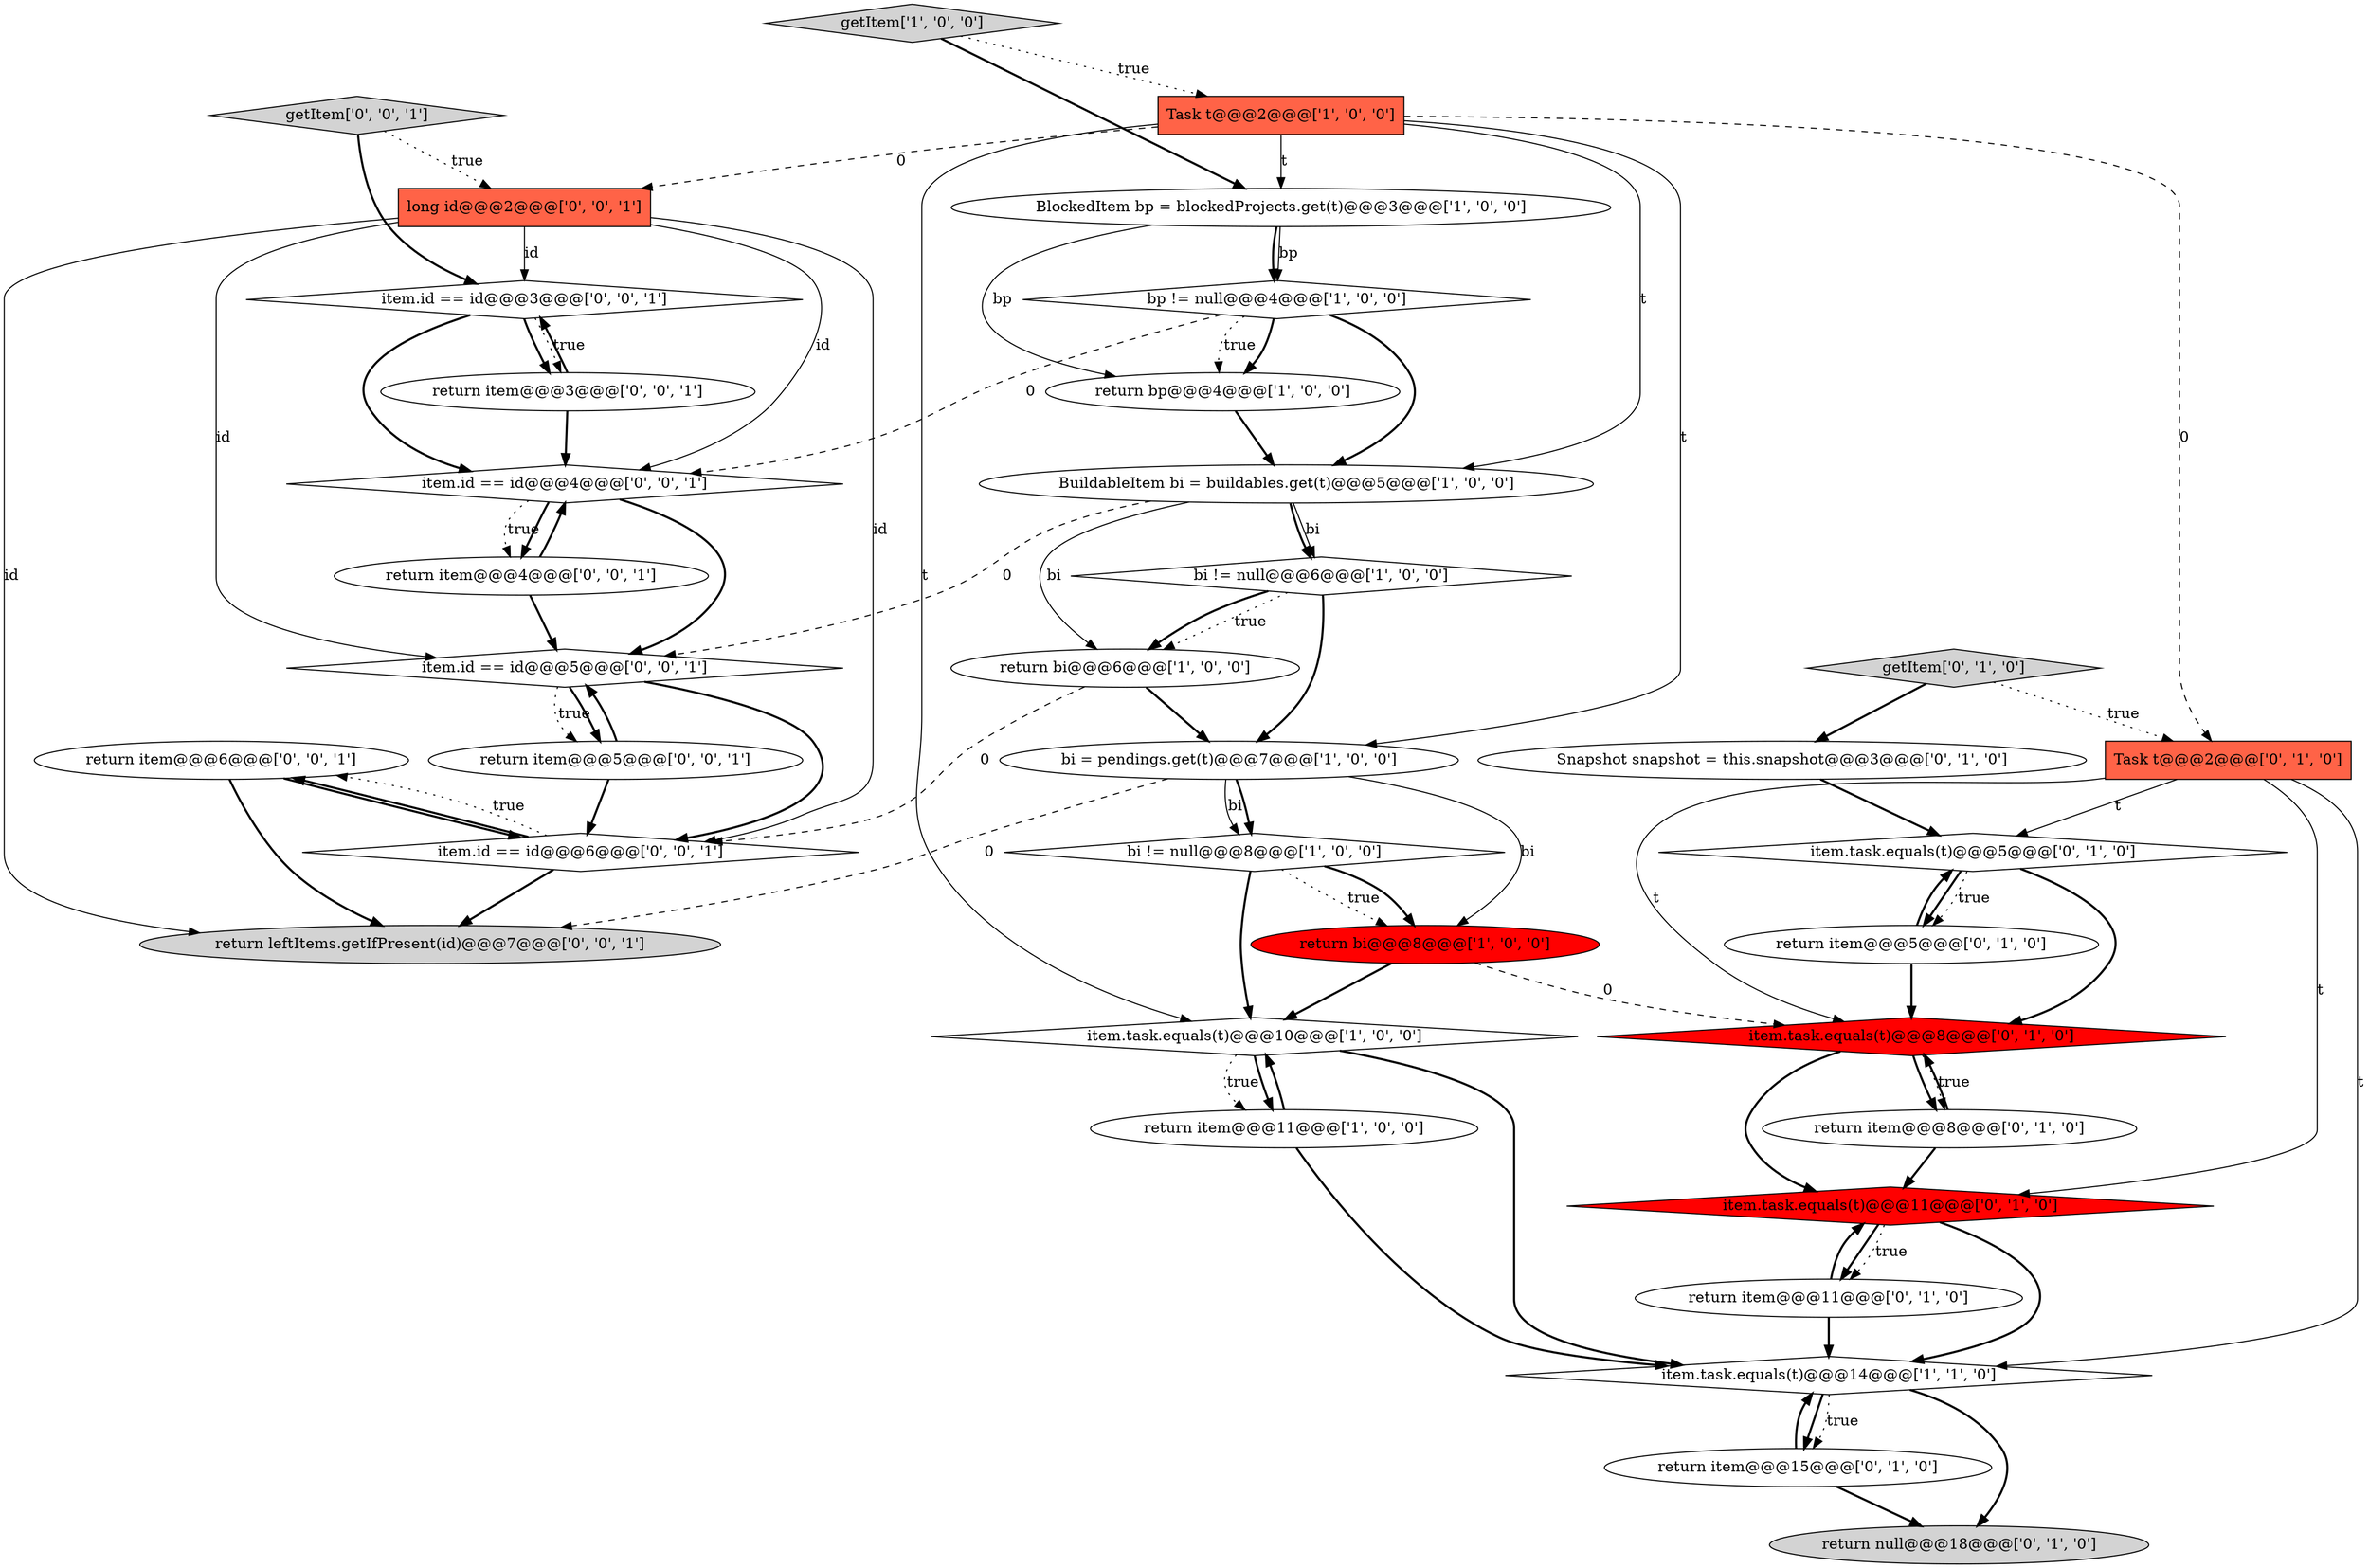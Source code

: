 digraph {
28 [style = filled, label = "return item@@@6@@@['0', '0', '1']", fillcolor = white, shape = ellipse image = "AAA0AAABBB3BBB"];
34 [style = filled, label = "item.id == id@@@5@@@['0', '0', '1']", fillcolor = white, shape = diamond image = "AAA0AAABBB3BBB"];
21 [style = filled, label = "item.task.equals(t)@@@11@@@['0', '1', '0']", fillcolor = red, shape = diamond image = "AAA1AAABBB2BBB"];
29 [style = filled, label = "return item@@@3@@@['0', '0', '1']", fillcolor = white, shape = ellipse image = "AAA0AAABBB3BBB"];
7 [style = filled, label = "return bi@@@8@@@['1', '0', '0']", fillcolor = red, shape = ellipse image = "AAA1AAABBB1BBB"];
8 [style = filled, label = "bp != null@@@4@@@['1', '0', '0']", fillcolor = white, shape = diamond image = "AAA0AAABBB1BBB"];
11 [style = filled, label = "BlockedItem bp = blockedProjects.get(t)@@@3@@@['1', '0', '0']", fillcolor = white, shape = ellipse image = "AAA0AAABBB1BBB"];
32 [style = filled, label = "item.id == id@@@3@@@['0', '0', '1']", fillcolor = white, shape = diamond image = "AAA0AAABBB3BBB"];
33 [style = filled, label = "item.id == id@@@6@@@['0', '0', '1']", fillcolor = white, shape = diamond image = "AAA0AAABBB3BBB"];
24 [style = filled, label = "getItem['0', '1', '0']", fillcolor = lightgray, shape = diamond image = "AAA0AAABBB2BBB"];
17 [style = filled, label = "return item@@@8@@@['0', '1', '0']", fillcolor = white, shape = ellipse image = "AAA0AAABBB2BBB"];
35 [style = filled, label = "item.id == id@@@4@@@['0', '0', '1']", fillcolor = white, shape = diamond image = "AAA0AAABBB3BBB"];
2 [style = filled, label = "bi != null@@@8@@@['1', '0', '0']", fillcolor = white, shape = diamond image = "AAA0AAABBB1BBB"];
27 [style = filled, label = "return item@@@5@@@['0', '0', '1']", fillcolor = white, shape = ellipse image = "AAA0AAABBB3BBB"];
23 [style = filled, label = "return null@@@18@@@['0', '1', '0']", fillcolor = lightgray, shape = ellipse image = "AAA0AAABBB2BBB"];
18 [style = filled, label = "item.task.equals(t)@@@8@@@['0', '1', '0']", fillcolor = red, shape = diamond image = "AAA1AAABBB2BBB"];
4 [style = filled, label = "return item@@@11@@@['1', '0', '0']", fillcolor = white, shape = ellipse image = "AAA0AAABBB1BBB"];
22 [style = filled, label = "return item@@@15@@@['0', '1', '0']", fillcolor = white, shape = ellipse image = "AAA0AAABBB2BBB"];
1 [style = filled, label = "Task t@@@2@@@['1', '0', '0']", fillcolor = tomato, shape = box image = "AAA1AAABBB1BBB"];
13 [style = filled, label = "bi = pendings.get(t)@@@7@@@['1', '0', '0']", fillcolor = white, shape = ellipse image = "AAA0AAABBB1BBB"];
3 [style = filled, label = "return bp@@@4@@@['1', '0', '0']", fillcolor = white, shape = ellipse image = "AAA0AAABBB1BBB"];
15 [style = filled, label = "Snapshot snapshot = this.snapshot@@@3@@@['0', '1', '0']", fillcolor = white, shape = ellipse image = "AAA0AAABBB2BBB"];
16 [style = filled, label = "return item@@@5@@@['0', '1', '0']", fillcolor = white, shape = ellipse image = "AAA0AAABBB2BBB"];
19 [style = filled, label = "Task t@@@2@@@['0', '1', '0']", fillcolor = tomato, shape = box image = "AAA1AAABBB2BBB"];
6 [style = filled, label = "getItem['1', '0', '0']", fillcolor = lightgray, shape = diamond image = "AAA0AAABBB1BBB"];
25 [style = filled, label = "return item@@@4@@@['0', '0', '1']", fillcolor = white, shape = ellipse image = "AAA0AAABBB3BBB"];
9 [style = filled, label = "item.task.equals(t)@@@14@@@['1', '1', '0']", fillcolor = white, shape = diamond image = "AAA0AAABBB1BBB"];
5 [style = filled, label = "item.task.equals(t)@@@10@@@['1', '0', '0']", fillcolor = white, shape = diamond image = "AAA0AAABBB1BBB"];
0 [style = filled, label = "bi != null@@@6@@@['1', '0', '0']", fillcolor = white, shape = diamond image = "AAA0AAABBB1BBB"];
31 [style = filled, label = "getItem['0', '0', '1']", fillcolor = lightgray, shape = diamond image = "AAA0AAABBB3BBB"];
30 [style = filled, label = "return leftItems.getIfPresent(id)@@@7@@@['0', '0', '1']", fillcolor = lightgray, shape = ellipse image = "AAA0AAABBB3BBB"];
26 [style = filled, label = "long id@@@2@@@['0', '0', '1']", fillcolor = tomato, shape = box image = "AAA0AAABBB3BBB"];
14 [style = filled, label = "return item@@@11@@@['0', '1', '0']", fillcolor = white, shape = ellipse image = "AAA0AAABBB2BBB"];
20 [style = filled, label = "item.task.equals(t)@@@5@@@['0', '1', '0']", fillcolor = white, shape = diamond image = "AAA0AAABBB2BBB"];
12 [style = filled, label = "return bi@@@6@@@['1', '0', '0']", fillcolor = white, shape = ellipse image = "AAA0AAABBB1BBB"];
10 [style = filled, label = "BuildableItem bi = buildables.get(t)@@@5@@@['1', '0', '0']", fillcolor = white, shape = ellipse image = "AAA0AAABBB1BBB"];
32->35 [style = bold, label=""];
8->10 [style = bold, label=""];
0->12 [style = dotted, label="true"];
0->13 [style = bold, label=""];
5->9 [style = bold, label=""];
25->34 [style = bold, label=""];
10->34 [style = dashed, label="0"];
33->28 [style = dotted, label="true"];
1->19 [style = dashed, label="0"];
6->1 [style = dotted, label="true"];
8->35 [style = dashed, label="0"];
26->30 [style = solid, label="id"];
26->35 [style = solid, label="id"];
25->35 [style = bold, label=""];
34->27 [style = dotted, label="true"];
20->16 [style = bold, label=""];
15->20 [style = bold, label=""];
6->11 [style = bold, label=""];
11->8 [style = solid, label="bp"];
14->9 [style = bold, label=""];
27->33 [style = bold, label=""];
17->21 [style = bold, label=""];
1->11 [style = solid, label="t"];
28->30 [style = bold, label=""];
33->28 [style = bold, label=""];
22->9 [style = bold, label=""];
34->33 [style = bold, label=""];
26->34 [style = solid, label="id"];
22->23 [style = bold, label=""];
5->4 [style = dotted, label="true"];
20->18 [style = bold, label=""];
3->10 [style = bold, label=""];
7->5 [style = bold, label=""];
21->9 [style = bold, label=""];
1->10 [style = solid, label="t"];
26->33 [style = solid, label="id"];
29->32 [style = bold, label=""];
10->0 [style = bold, label=""];
33->30 [style = bold, label=""];
11->8 [style = bold, label=""];
24->19 [style = dotted, label="true"];
18->17 [style = dotted, label="true"];
29->35 [style = bold, label=""];
35->34 [style = bold, label=""];
16->20 [style = bold, label=""];
14->21 [style = bold, label=""];
35->25 [style = dotted, label="true"];
9->22 [style = bold, label=""];
4->9 [style = bold, label=""];
16->18 [style = bold, label=""];
12->33 [style = dashed, label="0"];
1->26 [style = dashed, label="0"];
19->18 [style = solid, label="t"];
31->32 [style = bold, label=""];
0->12 [style = bold, label=""];
8->3 [style = bold, label=""];
19->20 [style = solid, label="t"];
10->12 [style = solid, label="bi"];
8->3 [style = dotted, label="true"];
13->7 [style = solid, label="bi"];
35->25 [style = bold, label=""];
12->13 [style = bold, label=""];
27->34 [style = bold, label=""];
5->4 [style = bold, label=""];
13->2 [style = solid, label="bi"];
32->29 [style = dotted, label="true"];
18->21 [style = bold, label=""];
9->22 [style = dotted, label="true"];
4->5 [style = bold, label=""];
19->21 [style = solid, label="t"];
2->5 [style = bold, label=""];
21->14 [style = bold, label=""];
13->2 [style = bold, label=""];
24->15 [style = bold, label=""];
1->13 [style = solid, label="t"];
11->3 [style = solid, label="bp"];
7->18 [style = dashed, label="0"];
18->17 [style = bold, label=""];
26->32 [style = solid, label="id"];
10->0 [style = solid, label="bi"];
19->9 [style = solid, label="t"];
32->29 [style = bold, label=""];
9->23 [style = bold, label=""];
28->33 [style = bold, label=""];
1->5 [style = solid, label="t"];
31->26 [style = dotted, label="true"];
2->7 [style = dotted, label="true"];
21->14 [style = dotted, label="true"];
2->7 [style = bold, label=""];
13->30 [style = dashed, label="0"];
17->18 [style = bold, label=""];
20->16 [style = dotted, label="true"];
34->27 [style = bold, label=""];
}
